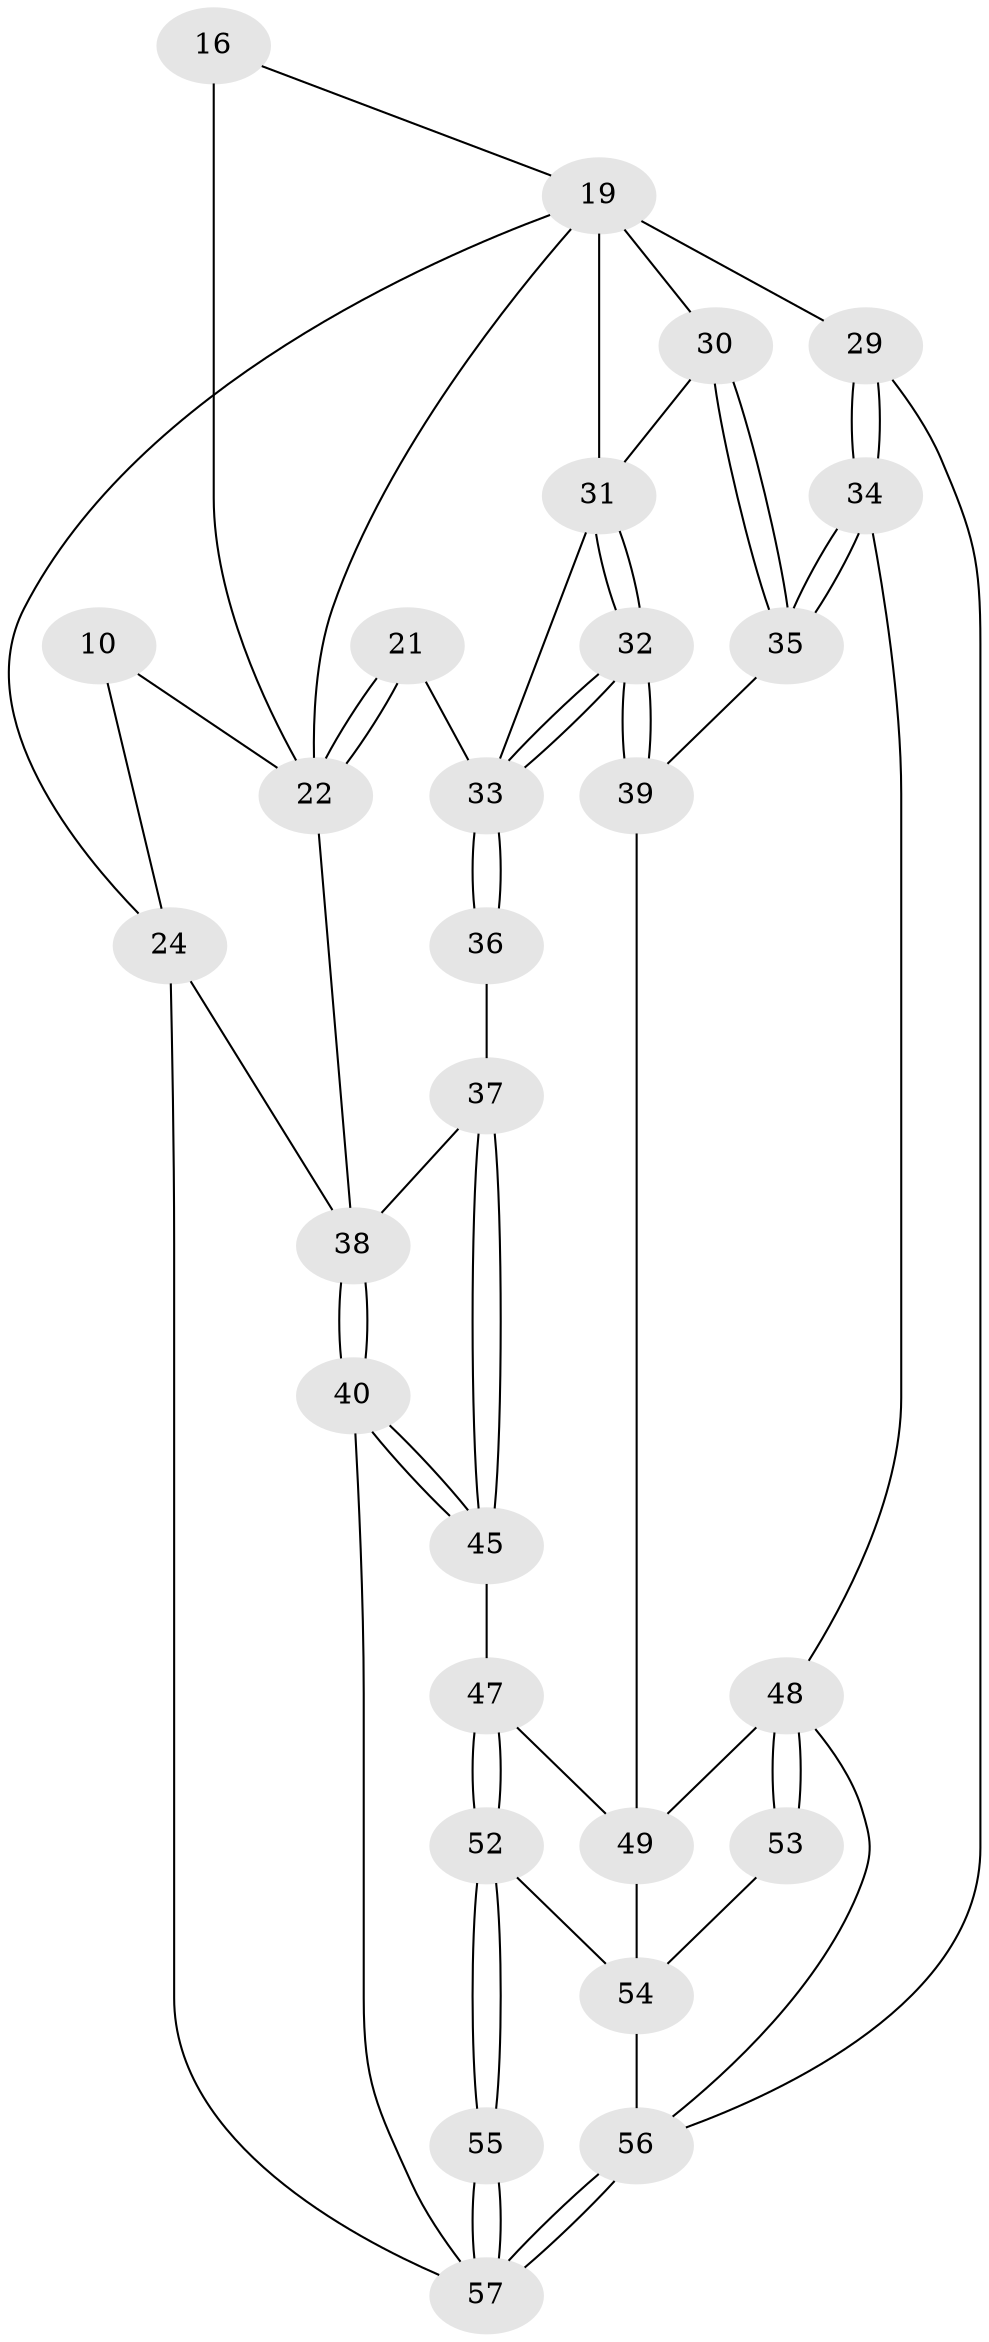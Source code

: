 // original degree distribution, {3: 0.03508771929824561, 4: 0.24561403508771928, 5: 0.5263157894736842, 6: 0.19298245614035087}
// Generated by graph-tools (version 1.1) at 2025/00/03/09/25 05:00:54]
// undirected, 28 vertices, 62 edges
graph export_dot {
graph [start="1"]
  node [color=gray90,style=filled];
  10 [pos="+0.03321298752433215+0.16605299748334673"];
  16 [pos="+0.42409672889434996+0.17590943238231266"];
  19 [pos="+0.5575672658740666+0.22188522168775932",super="+15+18"];
  21 [pos="+0.3518368898135559+0.2825133224395852"];
  22 [pos="+0.2256167060554049+0.32899266667111604",super="+14+20"];
  24 [pos="+0+0.24283056702508335",super="+11"];
  29 [pos="+1+0.18799005158996038",super="+17"];
  30 [pos="+0.7093248939650924+0.29747849936919496"];
  31 [pos="+0.6117899729852314+0.3908269669061171",super="+26"];
  32 [pos="+0.5361162413596188+0.5163391592821736"];
  33 [pos="+0.4847433706083892+0.4948701380011714",super="+27+28"];
  34 [pos="+1+0.44871825173801444"];
  35 [pos="+0.8079662383730727+0.3962186552205111"];
  36 [pos="+0.464693446651099+0.49284317362295943"];
  37 [pos="+0.43783311658589263+0.5044203549313526"];
  38 [pos="+0.20084080999789397+0.41720384604182864",super="+25"];
  39 [pos="+0.5925475234782968+0.5678647384132522"];
  40 [pos="+0+0.8300756129957543"];
  45 [pos="+0.24523180571606729+0.7097224966707055"];
  47 [pos="+0.5859084952002969+0.7542749782484086"];
  48 [pos="+0.9035910982277252+0.6228108131038019",super="+44+43"];
  49 [pos="+0.7456941713253228+0.6077994466199361",super="+46"];
  52 [pos="+0.6166467188277743+0.84149844495219"];
  53 [pos="+0.8001226035997785+0.8261084764517014"];
  54 [pos="+0.7796763295152744+0.8389207242089327",super="+50+51"];
  55 [pos="+0+1"];
  56 [pos="+0.6602949045607703+1",super="+42"];
  57 [pos="+0+1",super="+41"];
  10 -- 22;
  10 -- 24 [weight=2];
  16 -- 22 [weight=2];
  16 -- 19;
  19 -- 22;
  19 -- 24;
  19 -- 29 [weight=2];
  19 -- 30;
  19 -- 31;
  21 -- 22 [weight=2];
  21 -- 22;
  21 -- 33;
  22 -- 38;
  24 -- 57 [weight=2];
  24 -- 38;
  29 -- 34;
  29 -- 34;
  29 -- 56 [weight=2];
  30 -- 31;
  30 -- 35;
  30 -- 35;
  31 -- 32;
  31 -- 32;
  31 -- 33;
  32 -- 33;
  32 -- 33;
  32 -- 39;
  32 -- 39;
  33 -- 36 [weight=2];
  33 -- 36;
  34 -- 35;
  34 -- 35;
  34 -- 48;
  35 -- 39;
  36 -- 37;
  37 -- 38;
  37 -- 45;
  37 -- 45;
  38 -- 40;
  38 -- 40;
  39 -- 49;
  40 -- 45;
  40 -- 45;
  40 -- 57;
  45 -- 47;
  47 -- 52;
  47 -- 52;
  47 -- 49;
  48 -- 49;
  48 -- 53 [weight=2];
  48 -- 53;
  48 -- 56;
  49 -- 54;
  52 -- 55;
  52 -- 55;
  52 -- 54;
  53 -- 54;
  54 -- 56 [weight=2];
  55 -- 57 [weight=2];
  55 -- 57;
  56 -- 57 [weight=2];
  56 -- 57;
}
